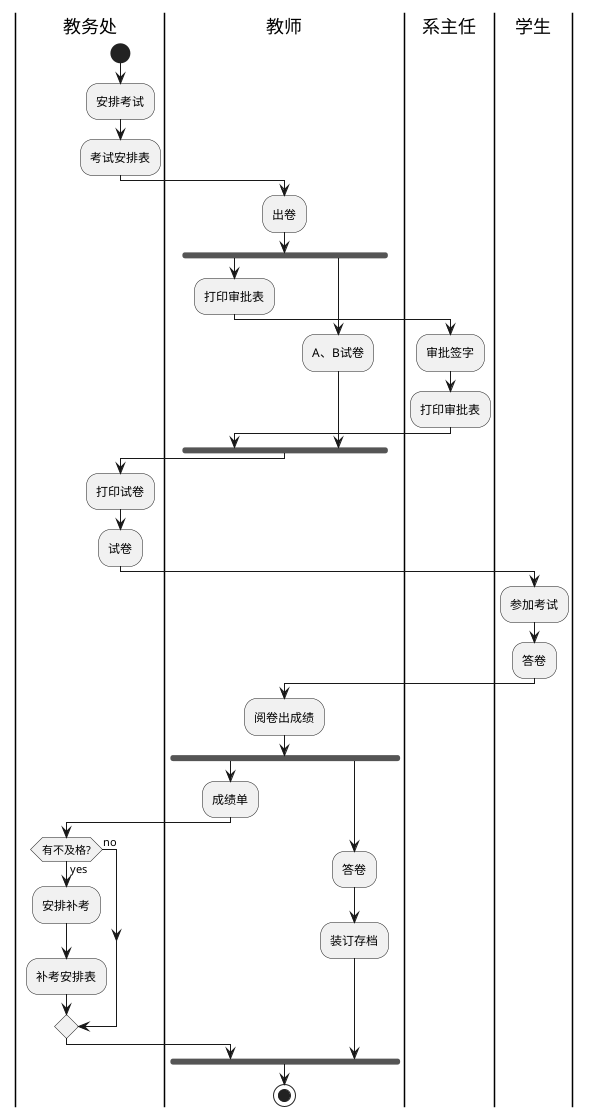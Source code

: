 @startuml
|教务处|
start
:安排考试;
:考试安排表;
|教师|
:出卷;
fork
:打印审批表;
|系主任|
:审批签字;
:打印审批表;
|教师|
fork again
:A、B试卷;
end fork
|教务处|
:打印试卷;
:试卷;
|学生|
:参加考试;
:答卷;
|教师|
:阅卷出成绩;
fork
:成绩单;
|教务处|
if (有不及格?) then (yes)
:安排补考;
:补考安排表;
else(no)
endif
|教师|
fork again
:答卷;
:装订存档;
end fork
stop
|学生|

@enduml